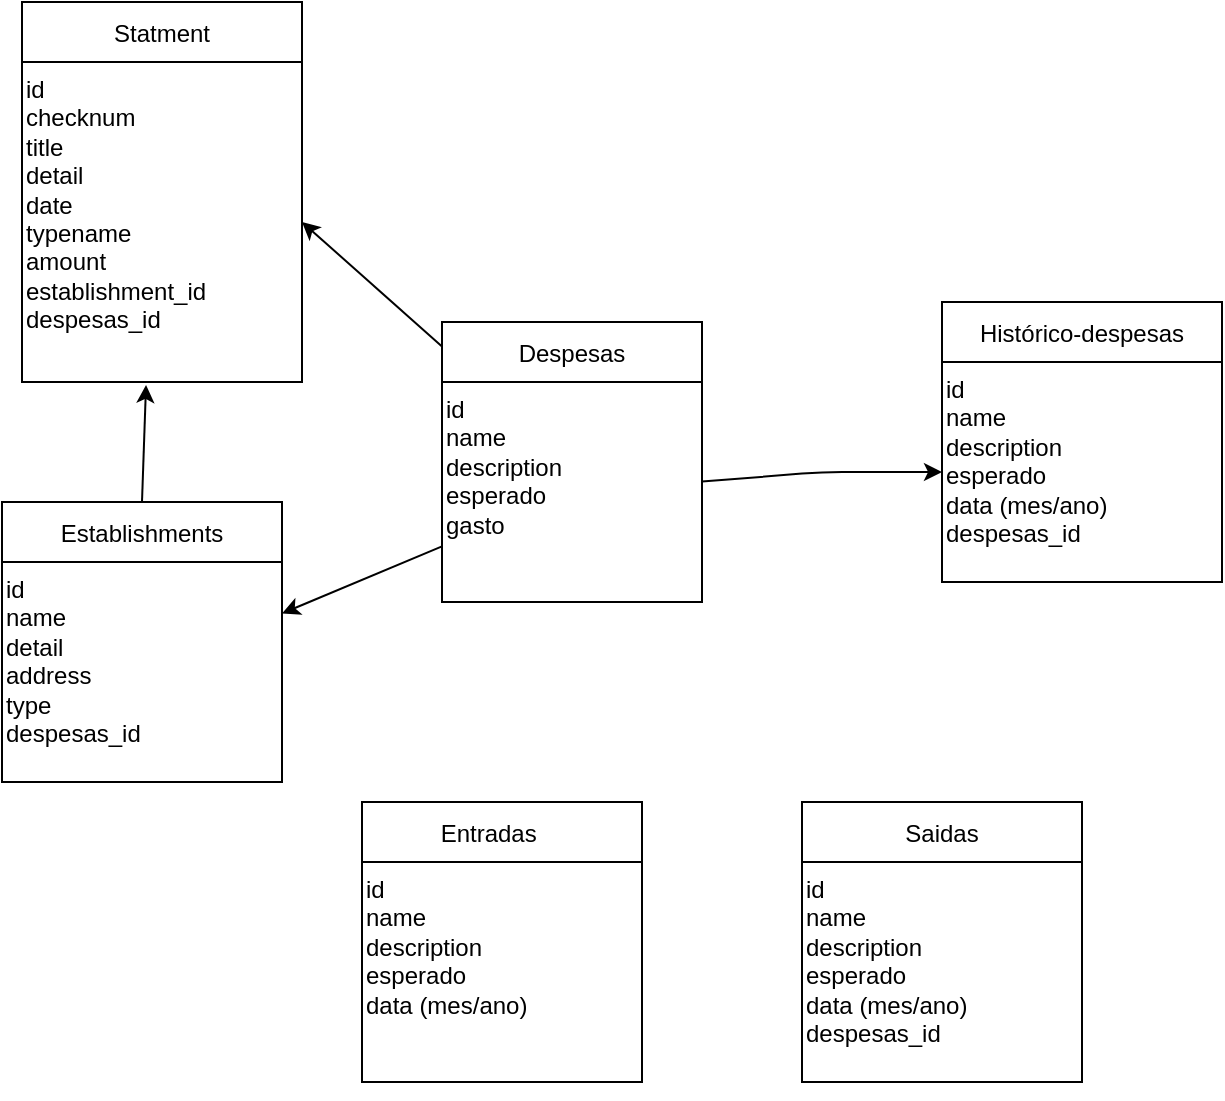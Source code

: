 <mxfile>
    <diagram id="YDCxboi6urfWM_7P6TeA" name="Page-3">
        <mxGraphModel dx="787" dy="440" grid="1" gridSize="10" guides="1" tooltips="1" connect="1" arrows="1" fold="1" page="1" pageScale="1" pageWidth="827" pageHeight="1169" math="0" shadow="0">
            <root>
                <mxCell id="4tZL7XAVUndYGeTnphcL-0"/>
                <mxCell id="4tZL7XAVUndYGeTnphcL-1" parent="4tZL7XAVUndYGeTnphcL-0"/>
                <mxCell id="4tZL7XAVUndYGeTnphcL-2" value="Statment" style="swimlane;fontStyle=0;childLayout=stackLayout;horizontal=1;startSize=30;horizontalStack=0;resizeParent=1;resizeParentMax=0;resizeLast=0;collapsible=1;marginBottom=0;" parent="4tZL7XAVUndYGeTnphcL-1" vertex="1">
                    <mxGeometry x="80" y="40" width="140" height="190" as="geometry"/>
                </mxCell>
                <mxCell id="4tZL7XAVUndYGeTnphcL-3" value="id&lt;br&gt;checknum&lt;br&gt;title&lt;br&gt;detail&lt;br&gt;date&lt;br&gt;typename&lt;br&gt;amount&lt;br&gt;establishment_id&lt;br&gt;despesas_id&lt;br&gt;" style="text;whiteSpace=wrap;html=1;" parent="4tZL7XAVUndYGeTnphcL-2" vertex="1">
                    <mxGeometry y="30" width="140" height="160" as="geometry"/>
                </mxCell>
                <mxCell id="7" style="edgeStyle=none;html=1;exitX=0.5;exitY=0;exitDx=0;exitDy=0;entryX=0.443;entryY=1.009;entryDx=0;entryDy=0;entryPerimeter=0;" edge="1" parent="4tZL7XAVUndYGeTnphcL-1" source="Cl13Fru9l5XwO038i_Ok-0" target="4tZL7XAVUndYGeTnphcL-3">
                    <mxGeometry relative="1" as="geometry"/>
                </mxCell>
                <mxCell id="Cl13Fru9l5XwO038i_Ok-0" value="Establishments" style="swimlane;fontStyle=0;childLayout=stackLayout;horizontal=1;startSize=30;horizontalStack=0;resizeParent=1;resizeParentMax=0;resizeLast=0;collapsible=1;marginBottom=0;" parent="4tZL7XAVUndYGeTnphcL-1" vertex="1">
                    <mxGeometry x="70" y="290" width="140" height="140" as="geometry">
                        <mxRectangle x="70" y="290" width="110" height="30" as="alternateBounds"/>
                    </mxGeometry>
                </mxCell>
                <mxCell id="Cl13Fru9l5XwO038i_Ok-1" value="&lt;div&gt;id&lt;/div&gt;&lt;div&gt;name&lt;/div&gt;&lt;div&gt;detail&lt;/div&gt;&lt;div&gt;address&lt;/div&gt;&lt;div&gt;type&lt;/div&gt;&lt;div&gt;despesas_id&lt;br&gt;&lt;/div&gt;" style="text;whiteSpace=wrap;html=1;" parent="Cl13Fru9l5XwO038i_Ok-0" vertex="1">
                    <mxGeometry y="30" width="140" height="110" as="geometry"/>
                </mxCell>
                <mxCell id="12" style="edgeStyle=none;html=1;entryX=1;entryY=0.5;entryDx=0;entryDy=0;" edge="1" parent="4tZL7XAVUndYGeTnphcL-1" source="0" target="4tZL7XAVUndYGeTnphcL-3">
                    <mxGeometry relative="1" as="geometry"/>
                </mxCell>
                <mxCell id="0" value="Despesas" style="swimlane;fontStyle=0;childLayout=stackLayout;horizontal=1;startSize=30;horizontalStack=0;resizeParent=1;resizeParentMax=0;resizeLast=0;collapsible=1;marginBottom=0;" vertex="1" parent="4tZL7XAVUndYGeTnphcL-1">
                    <mxGeometry x="290" y="200" width="130" height="140" as="geometry"/>
                </mxCell>
                <mxCell id="1" value="id&lt;br&gt;name&lt;br&gt;description&lt;br&gt;esperado&lt;br&gt;gasto" style="text;whiteSpace=wrap;html=1;" vertex="1" parent="0">
                    <mxGeometry y="30" width="130" height="110" as="geometry"/>
                </mxCell>
                <mxCell id="2" value="Histórico-despesas" style="swimlane;fontStyle=0;childLayout=stackLayout;horizontal=1;startSize=30;horizontalStack=0;resizeParent=1;resizeParentMax=0;resizeLast=0;collapsible=1;marginBottom=0;" vertex="1" parent="4tZL7XAVUndYGeTnphcL-1">
                    <mxGeometry x="540" y="190" width="140" height="140" as="geometry"/>
                </mxCell>
                <mxCell id="8" style="edgeStyle=none;html=1;" edge="1" parent="2" source="3" target="2">
                    <mxGeometry relative="1" as="geometry"/>
                </mxCell>
                <mxCell id="3" value="id&lt;br&gt;name&lt;br&gt;description&lt;br&gt;esperado&lt;br&gt;data (mes/ano)&lt;br&gt;despesas_id&lt;br&gt;" style="text;whiteSpace=wrap;html=1;" vertex="1" parent="2">
                    <mxGeometry y="30" width="140" height="110" as="geometry"/>
                </mxCell>
                <mxCell id="5" style="edgeStyle=none;html=1;" edge="1" parent="4tZL7XAVUndYGeTnphcL-1" source="1" target="3">
                    <mxGeometry relative="1" as="geometry">
                        <Array as="points">
                            <mxPoint x="480" y="275"/>
                        </Array>
                    </mxGeometry>
                </mxCell>
                <mxCell id="6" style="edgeStyle=none;html=1;" edge="1" parent="4tZL7XAVUndYGeTnphcL-1" source="1" target="Cl13Fru9l5XwO038i_Ok-1">
                    <mxGeometry relative="1" as="geometry">
                        <Array as="points"/>
                    </mxGeometry>
                </mxCell>
                <mxCell id="9" value="Entradas    " style="swimlane;fontStyle=0;childLayout=stackLayout;horizontal=1;startSize=30;horizontalStack=0;resizeParent=1;resizeParentMax=0;resizeLast=0;collapsible=1;marginBottom=0;" vertex="1" parent="4tZL7XAVUndYGeTnphcL-1">
                    <mxGeometry x="250" y="440" width="140" height="140" as="geometry"/>
                </mxCell>
                <mxCell id="10" style="edgeStyle=none;html=1;" edge="1" parent="9" source="11" target="9">
                    <mxGeometry relative="1" as="geometry"/>
                </mxCell>
                <mxCell id="11" value="id&lt;br&gt;name&lt;br&gt;description&lt;br&gt;esperado&lt;br&gt;data (mes/ano)&lt;br&gt;" style="text;whiteSpace=wrap;html=1;" vertex="1" parent="9">
                    <mxGeometry y="30" width="140" height="110" as="geometry"/>
                </mxCell>
                <mxCell id="13" value="Saidas" style="swimlane;fontStyle=0;childLayout=stackLayout;horizontal=1;startSize=30;horizontalStack=0;resizeParent=1;resizeParentMax=0;resizeLast=0;collapsible=1;marginBottom=0;" vertex="1" parent="4tZL7XAVUndYGeTnphcL-1">
                    <mxGeometry x="470" y="440" width="140" height="140" as="geometry"/>
                </mxCell>
                <mxCell id="14" style="edgeStyle=none;html=1;" edge="1" parent="13" source="15" target="13">
                    <mxGeometry relative="1" as="geometry"/>
                </mxCell>
                <mxCell id="15" value="id&lt;br&gt;name&lt;br&gt;description&lt;br&gt;esperado&lt;br&gt;data (mes/ano)&lt;br&gt;despesas_id&lt;br&gt;" style="text;whiteSpace=wrap;html=1;" vertex="1" parent="13">
                    <mxGeometry y="30" width="140" height="110" as="geometry"/>
                </mxCell>
            </root>
        </mxGraphModel>
    </diagram>
</mxfile>
